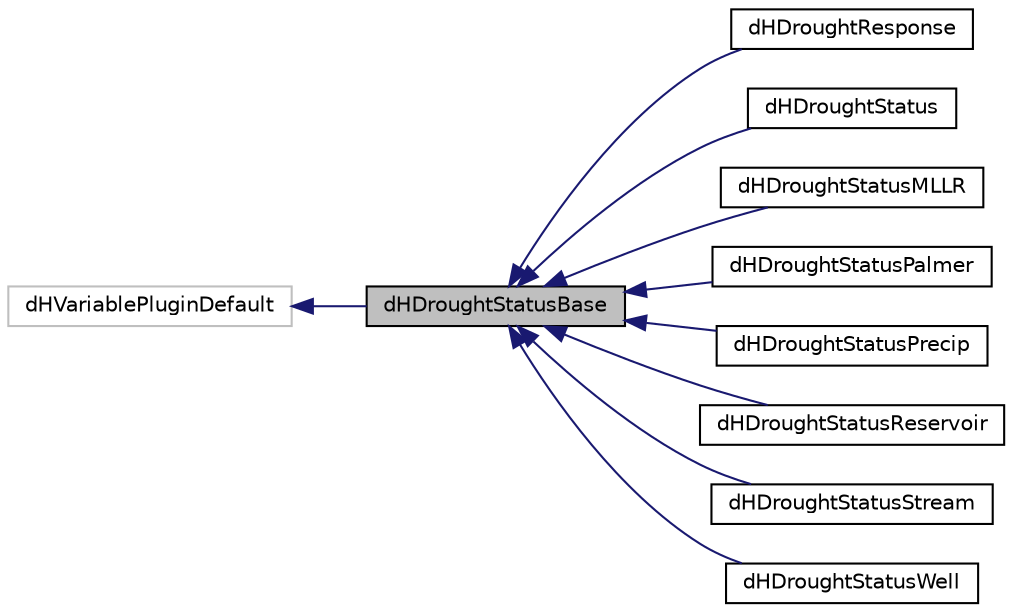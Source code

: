 digraph "dHDroughtStatusBase"
{
 // LATEX_PDF_SIZE
  edge [fontname="Helvetica",fontsize="10",labelfontname="Helvetica",labelfontsize="10"];
  node [fontname="Helvetica",fontsize="10",shape=record];
  rankdir="LR";
  Node1 [label="dHDroughtStatusBase",height=0.2,width=0.4,color="black", fillcolor="grey75", style="filled", fontcolor="black",tooltip=" "];
  Node2 -> Node1 [dir="back",color="midnightblue",fontsize="10",style="solid",fontname="Helvetica"];
  Node2 [label="dHVariablePluginDefault",height=0.2,width=0.4,color="grey75", fillcolor="white", style="filled",tooltip=" "];
  Node1 -> Node3 [dir="back",color="midnightblue",fontsize="10",style="solid",fontname="Helvetica"];
  Node3 [label="dHDroughtResponse",height=0.2,width=0.4,color="black", fillcolor="white", style="filled",URL="$classdHDroughtResponse.html",tooltip=" "];
  Node1 -> Node4 [dir="back",color="midnightblue",fontsize="10",style="solid",fontname="Helvetica"];
  Node4 [label="dHDroughtStatus",height=0.2,width=0.4,color="black", fillcolor="white", style="filled",URL="$classdHDroughtStatus.html",tooltip=" "];
  Node1 -> Node5 [dir="back",color="midnightblue",fontsize="10",style="solid",fontname="Helvetica"];
  Node5 [label="dHDroughtStatusMLLR",height=0.2,width=0.4,color="black", fillcolor="white", style="filled",URL="$classdHDroughtStatusMLLR.html",tooltip=" "];
  Node1 -> Node6 [dir="back",color="midnightblue",fontsize="10",style="solid",fontname="Helvetica"];
  Node6 [label="dHDroughtStatusPalmer",height=0.2,width=0.4,color="black", fillcolor="white", style="filled",URL="$classdHDroughtStatusPalmer.html",tooltip=" "];
  Node1 -> Node7 [dir="back",color="midnightblue",fontsize="10",style="solid",fontname="Helvetica"];
  Node7 [label="dHDroughtStatusPrecip",height=0.2,width=0.4,color="black", fillcolor="white", style="filled",URL="$classdHDroughtStatusPrecip.html",tooltip=" "];
  Node1 -> Node8 [dir="back",color="midnightblue",fontsize="10",style="solid",fontname="Helvetica"];
  Node8 [label="dHDroughtStatusReservoir",height=0.2,width=0.4,color="black", fillcolor="white", style="filled",URL="$classdHDroughtStatusReservoir.html",tooltip=" "];
  Node1 -> Node9 [dir="back",color="midnightblue",fontsize="10",style="solid",fontname="Helvetica"];
  Node9 [label="dHDroughtStatusStream",height=0.2,width=0.4,color="black", fillcolor="white", style="filled",URL="$classdHDroughtStatusStream.html",tooltip=" "];
  Node1 -> Node10 [dir="back",color="midnightblue",fontsize="10",style="solid",fontname="Helvetica"];
  Node10 [label="dHDroughtStatusWell",height=0.2,width=0.4,color="black", fillcolor="white", style="filled",URL="$classdHDroughtStatusWell.html",tooltip=" "];
}
